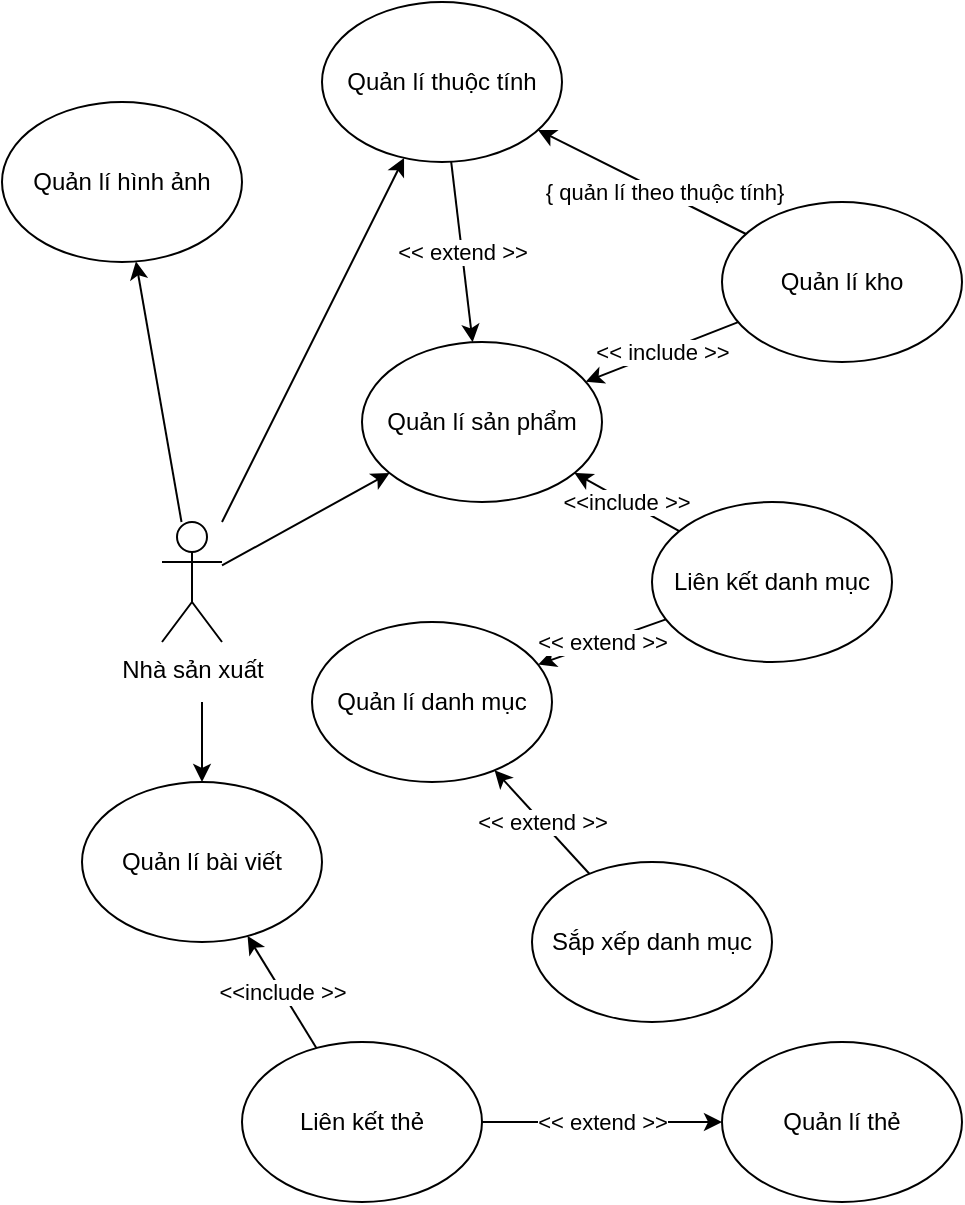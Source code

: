 <mxfile version="19.0.3" type="device"><diagram id="gyNh6F6DhD54BFzDZaMi" name="Page-1"><mxGraphModel dx="943" dy="1714" grid="1" gridSize="10" guides="1" tooltips="1" connect="1" arrows="1" fold="1" page="1" pageScale="1" pageWidth="850" pageHeight="1100" math="0" shadow="0"><root><mxCell id="0"/><mxCell id="1" parent="0"/><mxCell id="Rv5A_dMuazjJF-FZ40Cw-1" value="Nhà sản xuất" style="shape=umlActor;verticalLabelPosition=bottom;verticalAlign=top;html=1;outlineConnect=0;" vertex="1" parent="1"><mxGeometry x="180" y="160" width="30" height="60" as="geometry"/></mxCell><mxCell id="Rv5A_dMuazjJF-FZ40Cw-2" value="Quản lí sản phẩm" style="ellipse;whiteSpace=wrap;html=1;" vertex="1" parent="1"><mxGeometry x="280" y="70" width="120" height="80" as="geometry"/></mxCell><mxCell id="Rv5A_dMuazjJF-FZ40Cw-3" value="Liên kết danh mục" style="ellipse;whiteSpace=wrap;html=1;" vertex="1" parent="1"><mxGeometry x="425" y="150" width="120" height="80" as="geometry"/></mxCell><mxCell id="Rv5A_dMuazjJF-FZ40Cw-5" value="Sắp xếp danh mục" style="ellipse;whiteSpace=wrap;html=1;" vertex="1" parent="1"><mxGeometry x="365" y="330" width="120" height="80" as="geometry"/></mxCell><mxCell id="Rv5A_dMuazjJF-FZ40Cw-6" value="Quản lí danh mục" style="ellipse;whiteSpace=wrap;html=1;" vertex="1" parent="1"><mxGeometry x="255" y="210" width="120" height="80" as="geometry"/></mxCell><mxCell id="Rv5A_dMuazjJF-FZ40Cw-8" value="&amp;lt;&amp;lt; extend &amp;gt;&amp;gt;" style="endArrow=classic;html=1;rounded=0;" edge="1" parent="1" source="Rv5A_dMuazjJF-FZ40Cw-3" target="Rv5A_dMuazjJF-FZ40Cw-6"><mxGeometry width="50" height="50" relative="1" as="geometry"><mxPoint x="400" y="180" as="sourcePoint"/><mxPoint x="450" y="130" as="targetPoint"/></mxGeometry></mxCell><mxCell id="Rv5A_dMuazjJF-FZ40Cw-9" value="&amp;lt;&amp;lt;include &amp;gt;&amp;gt;" style="endArrow=classic;html=1;rounded=0;" edge="1" parent="1" source="Rv5A_dMuazjJF-FZ40Cw-3" target="Rv5A_dMuazjJF-FZ40Cw-2"><mxGeometry width="50" height="50" relative="1" as="geometry"><mxPoint x="525.648" y="186.94" as="sourcePoint"/><mxPoint x="434.229" y="242.971" as="targetPoint"/></mxGeometry></mxCell><mxCell id="Rv5A_dMuazjJF-FZ40Cw-11" value="" style="endArrow=classic;html=1;rounded=0;" edge="1" parent="1" source="Rv5A_dMuazjJF-FZ40Cw-1" target="Rv5A_dMuazjJF-FZ40Cw-2"><mxGeometry width="50" height="50" relative="1" as="geometry"><mxPoint x="360" y="230" as="sourcePoint"/><mxPoint x="410" y="180" as="targetPoint"/></mxGeometry></mxCell><mxCell id="Rv5A_dMuazjJF-FZ40Cw-12" value="&amp;lt;&amp;lt; extend &amp;gt;&amp;gt;" style="endArrow=classic;html=1;rounded=0;" edge="1" parent="1" source="Rv5A_dMuazjJF-FZ40Cw-5" target="Rv5A_dMuazjJF-FZ40Cw-6"><mxGeometry width="50" height="50" relative="1" as="geometry"><mxPoint x="360" y="320" as="sourcePoint"/><mxPoint x="410" y="270" as="targetPoint"/></mxGeometry></mxCell><mxCell id="Rv5A_dMuazjJF-FZ40Cw-13" value="Quản lí thuộc tính" style="ellipse;whiteSpace=wrap;html=1;" vertex="1" parent="1"><mxGeometry x="260" y="-100" width="120" height="80" as="geometry"/></mxCell><mxCell id="Rv5A_dMuazjJF-FZ40Cw-14" value="Quản lí kho" style="ellipse;whiteSpace=wrap;html=1;" vertex="1" parent="1"><mxGeometry x="460" width="120" height="80" as="geometry"/></mxCell><mxCell id="Rv5A_dMuazjJF-FZ40Cw-15" value="&amp;lt;&amp;lt; include &amp;gt;&amp;gt;" style="endArrow=classic;html=1;rounded=0;" edge="1" parent="1" source="Rv5A_dMuazjJF-FZ40Cw-14" target="Rv5A_dMuazjJF-FZ40Cw-2"><mxGeometry width="50" height="50" relative="1" as="geometry"><mxPoint x="450" y="70" as="sourcePoint"/><mxPoint x="500" y="20" as="targetPoint"/></mxGeometry></mxCell><mxCell id="Rv5A_dMuazjJF-FZ40Cw-16" value="&amp;lt;&amp;lt; extend &amp;gt;&amp;gt;" style="endArrow=classic;html=1;rounded=0;" edge="1" parent="1" source="Rv5A_dMuazjJF-FZ40Cw-13" target="Rv5A_dMuazjJF-FZ40Cw-2"><mxGeometry width="50" height="50" relative="1" as="geometry"><mxPoint x="450" y="70" as="sourcePoint"/><mxPoint x="500" y="20" as="targetPoint"/></mxGeometry></mxCell><mxCell id="Rv5A_dMuazjJF-FZ40Cw-17" value="" style="endArrow=classic;html=1;rounded=0;" edge="1" parent="1" source="Rv5A_dMuazjJF-FZ40Cw-14" target="Rv5A_dMuazjJF-FZ40Cw-13"><mxGeometry width="50" height="50" relative="1" as="geometry"><mxPoint x="450" y="130" as="sourcePoint"/><mxPoint x="500" y="80" as="targetPoint"/></mxGeometry></mxCell><mxCell id="Rv5A_dMuazjJF-FZ40Cw-18" value="{ quản lí theo thuộc tính}" style="edgeLabel;html=1;align=center;verticalAlign=middle;resizable=0;points=[];" vertex="1" connectable="0" parent="Rv5A_dMuazjJF-FZ40Cw-17"><mxGeometry x="-0.2" relative="1" as="geometry"><mxPoint as="offset"/></mxGeometry></mxCell><mxCell id="Rv5A_dMuazjJF-FZ40Cw-19" value="Quản lí hình ảnh" style="ellipse;whiteSpace=wrap;html=1;" vertex="1" parent="1"><mxGeometry x="100" y="-50" width="120" height="80" as="geometry"/></mxCell><mxCell id="Rv5A_dMuazjJF-FZ40Cw-20" value="" style="endArrow=classic;html=1;rounded=0;" edge="1" parent="1" source="Rv5A_dMuazjJF-FZ40Cw-1" target="Rv5A_dMuazjJF-FZ40Cw-19"><mxGeometry width="50" height="50" relative="1" as="geometry"><mxPoint x="220" y="250" as="sourcePoint"/><mxPoint x="270" y="200" as="targetPoint"/></mxGeometry></mxCell><mxCell id="Rv5A_dMuazjJF-FZ40Cw-21" value="Quản lí bài viết" style="ellipse;whiteSpace=wrap;html=1;" vertex="1" parent="1"><mxGeometry x="140" y="290" width="120" height="80" as="geometry"/></mxCell><mxCell id="Rv5A_dMuazjJF-FZ40Cw-22" value="Liên kết thẻ" style="ellipse;whiteSpace=wrap;html=1;" vertex="1" parent="1"><mxGeometry x="220" y="420" width="120" height="80" as="geometry"/></mxCell><mxCell id="Rv5A_dMuazjJF-FZ40Cw-24" value="Quản lí thẻ" style="ellipse;whiteSpace=wrap;html=1;" vertex="1" parent="1"><mxGeometry x="460" y="420" width="120" height="80" as="geometry"/></mxCell><mxCell id="Rv5A_dMuazjJF-FZ40Cw-25" value="&amp;lt;&amp;lt; extend &amp;gt;&amp;gt;" style="endArrow=classic;html=1;rounded=0;" edge="1" parent="1" source="Rv5A_dMuazjJF-FZ40Cw-22" target="Rv5A_dMuazjJF-FZ40Cw-24"><mxGeometry width="50" height="50" relative="1" as="geometry"><mxPoint x="120" y="340" as="sourcePoint"/><mxPoint x="170" y="290" as="targetPoint"/></mxGeometry></mxCell><mxCell id="Rv5A_dMuazjJF-FZ40Cw-26" value="&amp;lt;&amp;lt;include &amp;gt;&amp;gt;" style="endArrow=classic;html=1;rounded=0;" edge="1" parent="1" source="Rv5A_dMuazjJF-FZ40Cw-22" target="Rv5A_dMuazjJF-FZ40Cw-21"><mxGeometry width="50" height="50" relative="1" as="geometry"><mxPoint x="245.648" y="346.94" as="sourcePoint"/><mxPoint x="154.229" y="402.971" as="targetPoint"/></mxGeometry></mxCell><mxCell id="Rv5A_dMuazjJF-FZ40Cw-28" value="" style="endArrow=classic;html=1;rounded=0;" edge="1" parent="1" target="Rv5A_dMuazjJF-FZ40Cw-21"><mxGeometry width="50" height="50" relative="1" as="geometry"><mxPoint x="200" y="250" as="sourcePoint"/><mxPoint x="290" y="120" as="targetPoint"/></mxGeometry></mxCell><mxCell id="Rv5A_dMuazjJF-FZ40Cw-29" value="" style="endArrow=classic;html=1;rounded=0;" edge="1" parent="1" source="Rv5A_dMuazjJF-FZ40Cw-1" target="Rv5A_dMuazjJF-FZ40Cw-13"><mxGeometry width="50" height="50" relative="1" as="geometry"><mxPoint x="370" y="130" as="sourcePoint"/><mxPoint x="420" y="80" as="targetPoint"/></mxGeometry></mxCell></root></mxGraphModel></diagram></mxfile>